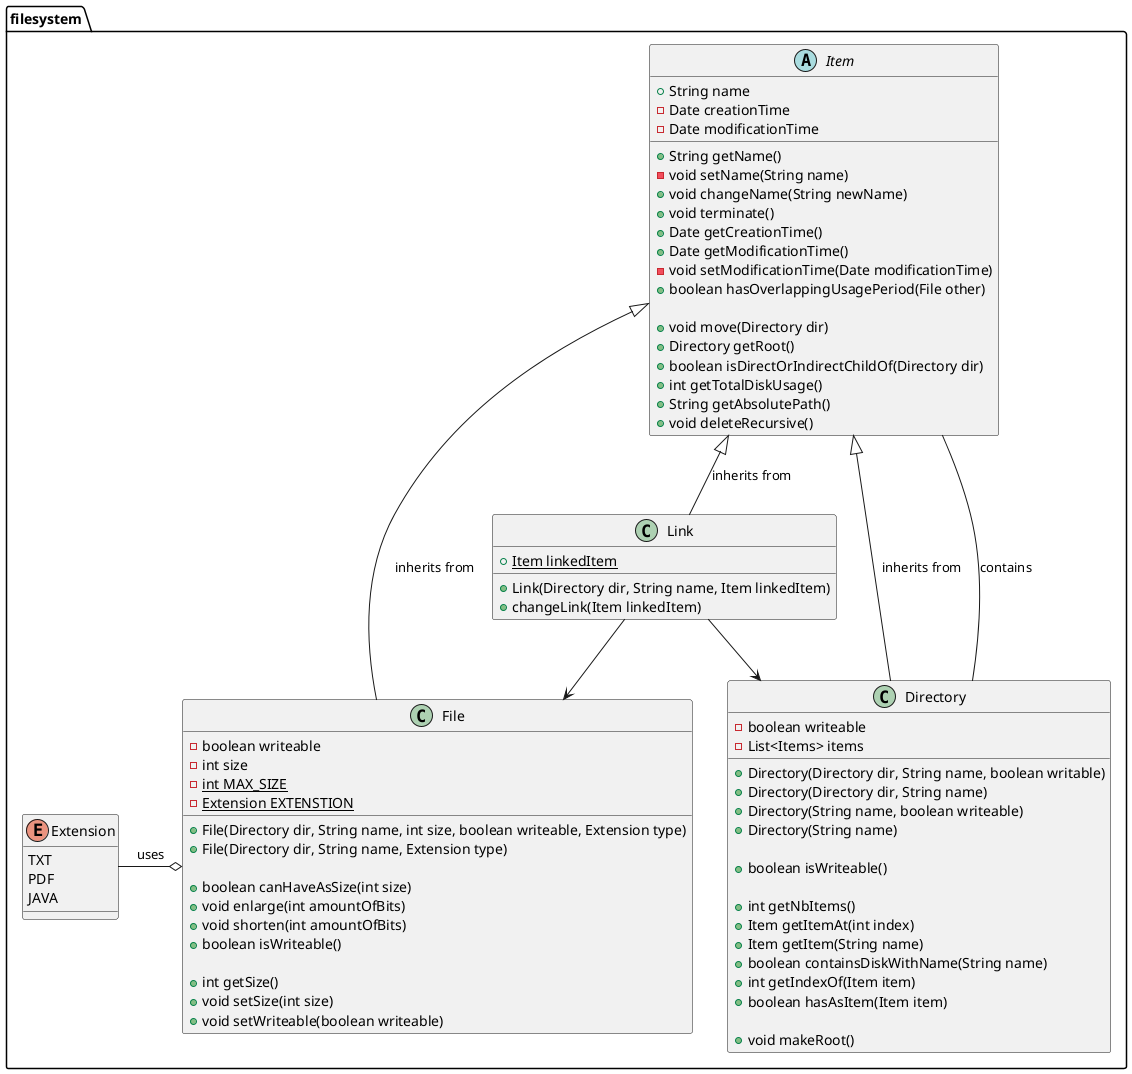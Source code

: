 @startuml

package filesystem {
    class File {
        - boolean writeable
        - int size
        - {static} int MAX_SIZE
        - {static} Extension EXTENSTION

        + File(Directory dir, String name, int size, boolean writeable, Extension type)
        + File(Directory dir, String name, Extension type)

        + boolean canHaveAsSize(int size)
        + void enlarge(int amountOfBits)
        + void shorten(int amountOfBits)
        + boolean isWriteable()

        + int getSize()
        + void setSize(int size)
        + void setWriteable(boolean writeable)
    }

    enum Extension {
        TXT
        PDF
        JAVA
    }

    class Link{
        + {static} Item linkedItem

        + Link(Directory dir, String name, Item linkedItem)
        + changeLink(Item linkedItem)
    }

    class Directory {
        - boolean writeable
        - List<Items> items

        + Directory(Directory dir, String name, boolean writable)
        + Directory(Directory dir, String name)
        + Directory(String name, boolean writeable)
        + Directory(String name)

        + boolean isWriteable()

        + int getNbItems()
        + Item getItemAt(int index)
        + Item getItem(String name)
        + boolean containsDiskWithName(String name)
        + int getIndexOf(Item item)
        + boolean hasAsItem(Item item)

        + void makeRoot()
    }

    abstract Item {
        + String name
        - Date creationTime
        - Date modificationTime

        + String getName()
        - void setName(String name)
        + void changeName(String newName)
        + void terminate()
        + Date getCreationTime()
        + Date getModificationTime()
        - void setModificationTime(Date modificationTime)
        + boolean hasOverlappingUsagePeriod(File other)

        + void move(Directory dir)
        + Directory getRoot()
        + boolean isDirectOrIndirectChildOf(Directory dir)
        + int getTotalDiskUsage()
        + String getAbsolutePath()
        + void deleteRecursive()
    }
}

'Inheritance
Item <|-- File : inherits from
Item <|-- Directory : inherits from
Item <|-- Link : inherits from

'Unidirectional
Link --> Directory
Link -->  File
Extension -o File: uses

'Bidirectional
Item -- Directory : contains

@enduml
